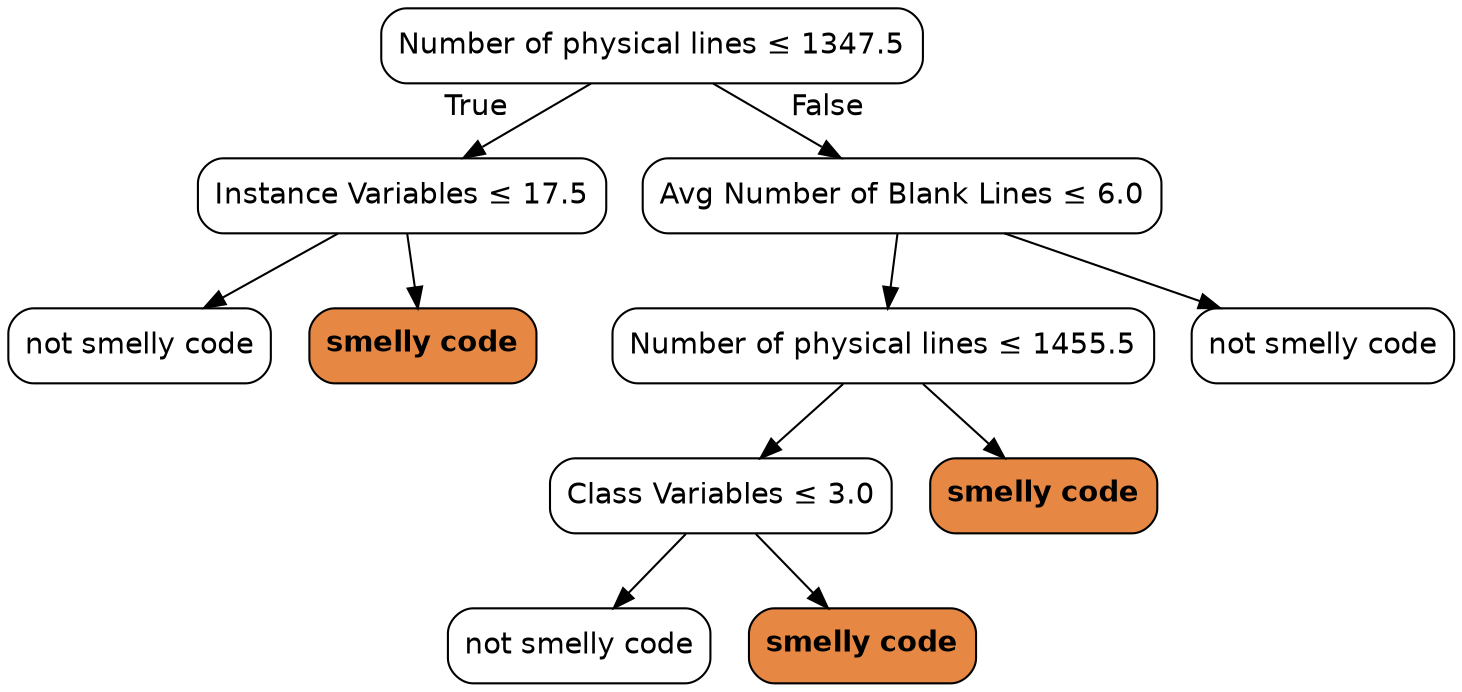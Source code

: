digraph Tree {
node [color="black", fontname=helvetica, shape=box,  style="filled, rounded", fillcolor="#FFFFFF"];
edge [fontname=helvetica];
0 [label=<Number of physical lines &le; 1347.5>];
1 [label=<Instance Variables &le; 17.5>];
0 -> 1  [headlabel="True", labelangle=45, labeldistance="2.5"];
3 [label=<not smelly code>];
1 -> 3;
4 [label=<<b>smelly code</b>>, fillcolor="#e68743"];
1 -> 4;
2 [label=<Avg Number of Blank Lines &le; 6.0>];
0 -> 2  [headlabel="False", labelangle="-45", labeldistance="2.5"];
5 [label=<Number of physical lines &le; 1455.5>];
2 -> 5;
7 [label=<Class Variables &le; 3.0>];
5 -> 7;
9 [label=<not smelly code>];
7 -> 9;
10 [label=<<b>smelly code</b>>, fillcolor="#e68743"];
7 -> 10;
8 [label=<<b>smelly code</b>>, fillcolor="#e68743"];
5 -> 8;
6 [label=<not smelly code>];
2 -> 6;
}
